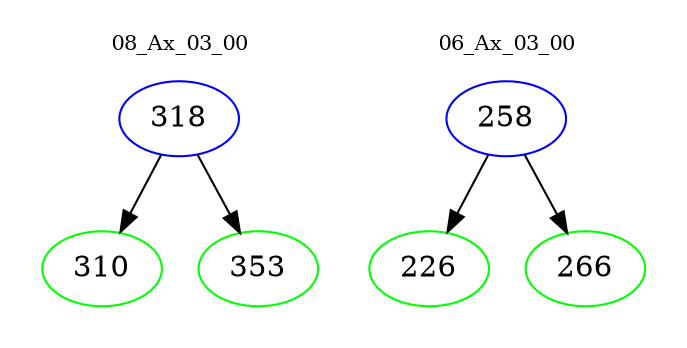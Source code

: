 digraph{
subgraph cluster_0 {
color = white
label = "08_Ax_03_00";
fontsize=10;
T0_318 [label="318", color="blue"]
T0_318 -> T0_310 [color="black"]
T0_310 [label="310", color="green"]
T0_318 -> T0_353 [color="black"]
T0_353 [label="353", color="green"]
}
subgraph cluster_1 {
color = white
label = "06_Ax_03_00";
fontsize=10;
T1_258 [label="258", color="blue"]
T1_258 -> T1_226 [color="black"]
T1_226 [label="226", color="green"]
T1_258 -> T1_266 [color="black"]
T1_266 [label="266", color="green"]
}
}
